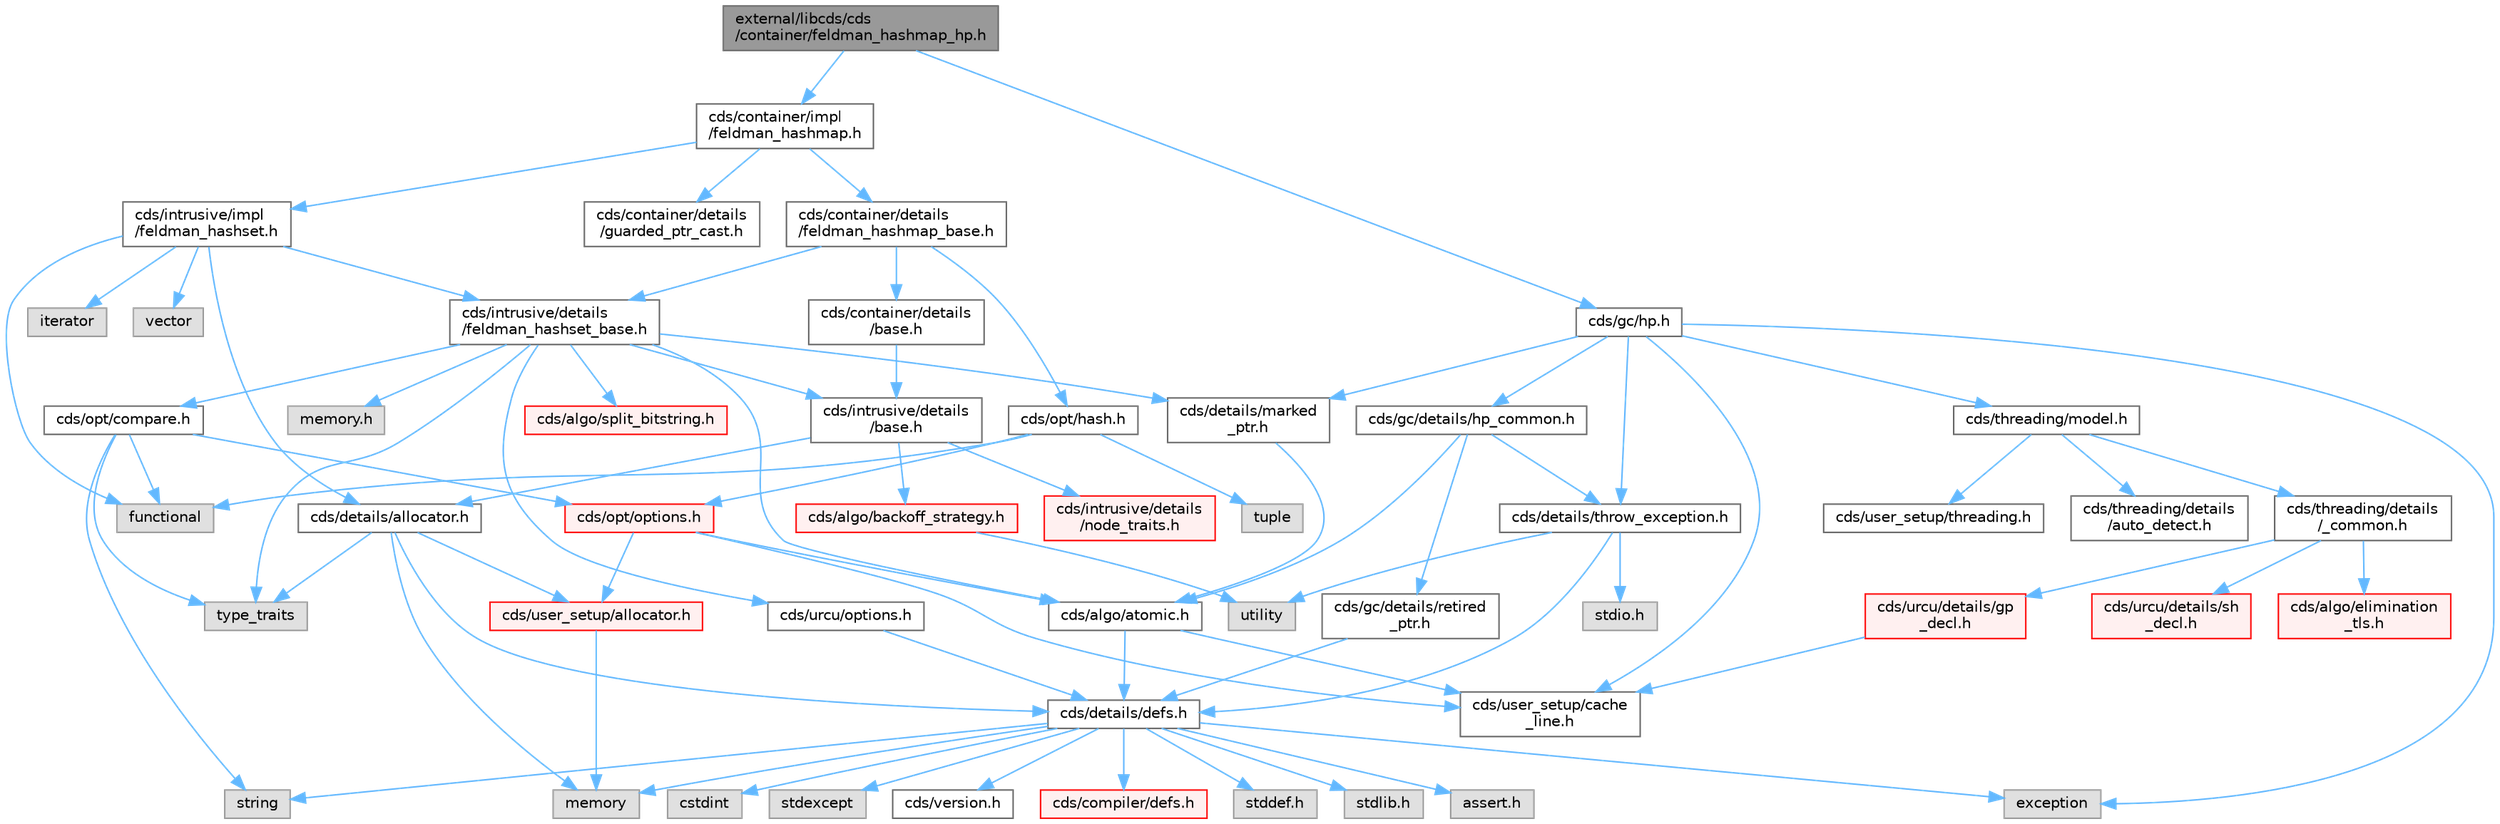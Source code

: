 digraph "external/libcds/cds/container/feldman_hashmap_hp.h"
{
 // LATEX_PDF_SIZE
  bgcolor="transparent";
  edge [fontname=Helvetica,fontsize=10,labelfontname=Helvetica,labelfontsize=10];
  node [fontname=Helvetica,fontsize=10,shape=box,height=0.2,width=0.4];
  Node1 [id="Node000001",label="external/libcds/cds\l/container/feldman_hashmap_hp.h",height=0.2,width=0.4,color="gray40", fillcolor="grey60", style="filled", fontcolor="black",tooltip=" "];
  Node1 -> Node2 [id="edge1_Node000001_Node000002",color="steelblue1",style="solid",tooltip=" "];
  Node2 [id="Node000002",label="cds/container/impl\l/feldman_hashmap.h",height=0.2,width=0.4,color="grey40", fillcolor="white", style="filled",URL="$feldman__hashmap_8h.html",tooltip=" "];
  Node2 -> Node3 [id="edge2_Node000002_Node000003",color="steelblue1",style="solid",tooltip=" "];
  Node3 [id="Node000003",label="cds/intrusive/impl\l/feldman_hashset.h",height=0.2,width=0.4,color="grey40", fillcolor="white", style="filled",URL="$intrusive_2impl_2feldman__hashset_8h.html",tooltip=" "];
  Node3 -> Node4 [id="edge3_Node000003_Node000004",color="steelblue1",style="solid",tooltip=" "];
  Node4 [id="Node000004",label="functional",height=0.2,width=0.4,color="grey60", fillcolor="#E0E0E0", style="filled",tooltip=" "];
  Node3 -> Node5 [id="edge4_Node000003_Node000005",color="steelblue1",style="solid",tooltip=" "];
  Node5 [id="Node000005",label="iterator",height=0.2,width=0.4,color="grey60", fillcolor="#E0E0E0", style="filled",tooltip=" "];
  Node3 -> Node6 [id="edge5_Node000003_Node000006",color="steelblue1",style="solid",tooltip=" "];
  Node6 [id="Node000006",label="vector",height=0.2,width=0.4,color="grey60", fillcolor="#E0E0E0", style="filled",tooltip=" "];
  Node3 -> Node7 [id="edge6_Node000003_Node000007",color="steelblue1",style="solid",tooltip=" "];
  Node7 [id="Node000007",label="cds/intrusive/details\l/feldman_hashset_base.h",height=0.2,width=0.4,color="grey40", fillcolor="white", style="filled",URL="$intrusive_2details_2feldman__hashset__base_8h.html",tooltip=" "];
  Node7 -> Node8 [id="edge7_Node000007_Node000008",color="steelblue1",style="solid",tooltip=" "];
  Node8 [id="Node000008",label="memory.h",height=0.2,width=0.4,color="grey60", fillcolor="#E0E0E0", style="filled",tooltip=" "];
  Node7 -> Node9 [id="edge8_Node000007_Node000009",color="steelblue1",style="solid",tooltip=" "];
  Node9 [id="Node000009",label="type_traits",height=0.2,width=0.4,color="grey60", fillcolor="#E0E0E0", style="filled",tooltip=" "];
  Node7 -> Node10 [id="edge9_Node000007_Node000010",color="steelblue1",style="solid",tooltip=" "];
  Node10 [id="Node000010",label="cds/intrusive/details\l/base.h",height=0.2,width=0.4,color="grey40", fillcolor="white", style="filled",URL="$external_2libcds_2cds_2intrusive_2details_2base_8h.html",tooltip=" "];
  Node10 -> Node11 [id="edge10_Node000010_Node000011",color="steelblue1",style="solid",tooltip=" "];
  Node11 [id="Node000011",label="cds/intrusive/details\l/node_traits.h",height=0.2,width=0.4,color="red", fillcolor="#FFF0F0", style="filled",URL="$node__traits_8h.html",tooltip=" "];
  Node10 -> Node46 [id="edge11_Node000010_Node000046",color="steelblue1",style="solid",tooltip=" "];
  Node46 [id="Node000046",label="cds/details/allocator.h",height=0.2,width=0.4,color="grey40", fillcolor="white", style="filled",URL="$external_2libcds_2cds_2details_2allocator_8h.html",tooltip=" "];
  Node46 -> Node9 [id="edge12_Node000046_Node000009",color="steelblue1",style="solid",tooltip=" "];
  Node46 -> Node24 [id="edge13_Node000046_Node000024",color="steelblue1",style="solid",tooltip=" "];
  Node24 [id="Node000024",label="memory",height=0.2,width=0.4,color="grey60", fillcolor="#E0E0E0", style="filled",tooltip=" "];
  Node46 -> Node16 [id="edge14_Node000046_Node000016",color="steelblue1",style="solid",tooltip=" "];
  Node16 [id="Node000016",label="cds/details/defs.h",height=0.2,width=0.4,color="grey40", fillcolor="white", style="filled",URL="$details_2defs_8h.html",tooltip=" "];
  Node16 -> Node17 [id="edge15_Node000016_Node000017",color="steelblue1",style="solid",tooltip=" "];
  Node17 [id="Node000017",label="stddef.h",height=0.2,width=0.4,color="grey60", fillcolor="#E0E0E0", style="filled",tooltip=" "];
  Node16 -> Node18 [id="edge16_Node000016_Node000018",color="steelblue1",style="solid",tooltip=" "];
  Node18 [id="Node000018",label="stdlib.h",height=0.2,width=0.4,color="grey60", fillcolor="#E0E0E0", style="filled",tooltip=" "];
  Node16 -> Node19 [id="edge17_Node000016_Node000019",color="steelblue1",style="solid",tooltip=" "];
  Node19 [id="Node000019",label="assert.h",height=0.2,width=0.4,color="grey60", fillcolor="#E0E0E0", style="filled",tooltip=" "];
  Node16 -> Node20 [id="edge18_Node000016_Node000020",color="steelblue1",style="solid",tooltip=" "];
  Node20 [id="Node000020",label="cstdint",height=0.2,width=0.4,color="grey60", fillcolor="#E0E0E0", style="filled",tooltip=" "];
  Node16 -> Node21 [id="edge19_Node000016_Node000021",color="steelblue1",style="solid",tooltip=" "];
  Node21 [id="Node000021",label="exception",height=0.2,width=0.4,color="grey60", fillcolor="#E0E0E0", style="filled",tooltip=" "];
  Node16 -> Node22 [id="edge20_Node000016_Node000022",color="steelblue1",style="solid",tooltip=" "];
  Node22 [id="Node000022",label="stdexcept",height=0.2,width=0.4,color="grey60", fillcolor="#E0E0E0", style="filled",tooltip=" "];
  Node16 -> Node23 [id="edge21_Node000016_Node000023",color="steelblue1",style="solid",tooltip=" "];
  Node23 [id="Node000023",label="string",height=0.2,width=0.4,color="grey60", fillcolor="#E0E0E0", style="filled",tooltip=" "];
  Node16 -> Node24 [id="edge22_Node000016_Node000024",color="steelblue1",style="solid",tooltip=" "];
  Node16 -> Node25 [id="edge23_Node000016_Node000025",color="steelblue1",style="solid",tooltip=" "];
  Node25 [id="Node000025",label="cds/version.h",height=0.2,width=0.4,color="grey40", fillcolor="white", style="filled",URL="$external_2libcds_2cds_2version_8h.html",tooltip=" "];
  Node16 -> Node26 [id="edge24_Node000016_Node000026",color="steelblue1",style="solid",tooltip=" "];
  Node26 [id="Node000026",label="cds/compiler/defs.h",height=0.2,width=0.4,color="red", fillcolor="#FFF0F0", style="filled",URL="$compiler_2defs_8h.html",tooltip=" "];
  Node46 -> Node29 [id="edge25_Node000046_Node000029",color="steelblue1",style="solid",tooltip=" "];
  Node29 [id="Node000029",label="cds/user_setup/allocator.h",height=0.2,width=0.4,color="red", fillcolor="#FFF0F0", style="filled",URL="$external_2libcds_2cds_2user__setup_2allocator_8h.html",tooltip="Default implementation of allocator classes."];
  Node29 -> Node24 [id="edge26_Node000029_Node000024",color="steelblue1",style="solid",tooltip=" "];
  Node10 -> Node47 [id="edge27_Node000010_Node000047",color="steelblue1",style="solid",tooltip=" "];
  Node47 [id="Node000047",label="cds/algo/backoff_strategy.h",height=0.2,width=0.4,color="red", fillcolor="#FFF0F0", style="filled",URL="$backoff__strategy_8h.html",tooltip=" "];
  Node47 -> Node43 [id="edge28_Node000047_Node000043",color="steelblue1",style="solid",tooltip=" "];
  Node43 [id="Node000043",label="utility",height=0.2,width=0.4,color="grey60", fillcolor="#E0E0E0", style="filled",tooltip=" "];
  Node7 -> Node51 [id="edge29_Node000007_Node000051",color="steelblue1",style="solid",tooltip=" "];
  Node51 [id="Node000051",label="cds/opt/compare.h",height=0.2,width=0.4,color="grey40", fillcolor="white", style="filled",URL="$external_2libcds_2cds_2opt_2compare_8h.html",tooltip=" "];
  Node51 -> Node9 [id="edge30_Node000051_Node000009",color="steelblue1",style="solid",tooltip=" "];
  Node51 -> Node4 [id="edge31_Node000051_Node000004",color="steelblue1",style="solid",tooltip=" "];
  Node51 -> Node23 [id="edge32_Node000051_Node000023",color="steelblue1",style="solid",tooltip=" "];
  Node51 -> Node13 [id="edge33_Node000051_Node000013",color="steelblue1",style="solid",tooltip=" "];
  Node13 [id="Node000013",label="cds/opt/options.h",height=0.2,width=0.4,color="red", fillcolor="#FFF0F0", style="filled",URL="$opt_2options_8h.html",tooltip=" "];
  Node13 -> Node29 [id="edge34_Node000013_Node000029",color="steelblue1",style="solid",tooltip=" "];
  Node13 -> Node44 [id="edge35_Node000013_Node000044",color="steelblue1",style="solid",tooltip=" "];
  Node44 [id="Node000044",label="cds/user_setup/cache\l_line.h",height=0.2,width=0.4,color="grey40", fillcolor="white", style="filled",URL="$cache__line_8h.html",tooltip="Cache-line size definition"];
  Node13 -> Node45 [id="edge36_Node000013_Node000045",color="steelblue1",style="solid",tooltip=" "];
  Node45 [id="Node000045",label="cds/algo/atomic.h",height=0.2,width=0.4,color="grey40", fillcolor="white", style="filled",URL="$external_2libcds_2cds_2algo_2atomic_8h.html",tooltip=" "];
  Node45 -> Node16 [id="edge37_Node000045_Node000016",color="steelblue1",style="solid",tooltip=" "];
  Node45 -> Node44 [id="edge38_Node000045_Node000044",color="steelblue1",style="solid",tooltip=" "];
  Node7 -> Node45 [id="edge39_Node000007_Node000045",color="steelblue1",style="solid",tooltip=" "];
  Node7 -> Node52 [id="edge40_Node000007_Node000052",color="steelblue1",style="solid",tooltip=" "];
  Node52 [id="Node000052",label="cds/algo/split_bitstring.h",height=0.2,width=0.4,color="red", fillcolor="#FFF0F0", style="filled",URL="$split__bitstring_8h.html",tooltip=" "];
  Node7 -> Node54 [id="edge41_Node000007_Node000054",color="steelblue1",style="solid",tooltip=" "];
  Node54 [id="Node000054",label="cds/details/marked\l_ptr.h",height=0.2,width=0.4,color="grey40", fillcolor="white", style="filled",URL="$marked__ptr_8h.html",tooltip=" "];
  Node54 -> Node45 [id="edge42_Node000054_Node000045",color="steelblue1",style="solid",tooltip=" "];
  Node7 -> Node55 [id="edge43_Node000007_Node000055",color="steelblue1",style="solid",tooltip=" "];
  Node55 [id="Node000055",label="cds/urcu/options.h",height=0.2,width=0.4,color="grey40", fillcolor="white", style="filled",URL="$urcu_2options_8h.html",tooltip=" "];
  Node55 -> Node16 [id="edge44_Node000055_Node000016",color="steelblue1",style="solid",tooltip=" "];
  Node3 -> Node46 [id="edge45_Node000003_Node000046",color="steelblue1",style="solid",tooltip=" "];
  Node2 -> Node56 [id="edge46_Node000002_Node000056",color="steelblue1",style="solid",tooltip=" "];
  Node56 [id="Node000056",label="cds/container/details\l/feldman_hashmap_base.h",height=0.2,width=0.4,color="grey40", fillcolor="white", style="filled",URL="$feldman__hashmap__base_8h.html",tooltip=" "];
  Node56 -> Node7 [id="edge47_Node000056_Node000007",color="steelblue1",style="solid",tooltip=" "];
  Node56 -> Node57 [id="edge48_Node000056_Node000057",color="steelblue1",style="solid",tooltip=" "];
  Node57 [id="Node000057",label="cds/container/details\l/base.h",height=0.2,width=0.4,color="grey40", fillcolor="white", style="filled",URL="$external_2libcds_2cds_2container_2details_2base_8h.html",tooltip=" "];
  Node57 -> Node10 [id="edge49_Node000057_Node000010",color="steelblue1",style="solid",tooltip=" "];
  Node56 -> Node58 [id="edge50_Node000056_Node000058",color="steelblue1",style="solid",tooltip=" "];
  Node58 [id="Node000058",label="cds/opt/hash.h",height=0.2,width=0.4,color="grey40", fillcolor="white", style="filled",URL="$external_2libcds_2cds_2opt_2hash_8h.html",tooltip=" "];
  Node58 -> Node59 [id="edge51_Node000058_Node000059",color="steelblue1",style="solid",tooltip=" "];
  Node59 [id="Node000059",label="tuple",height=0.2,width=0.4,color="grey60", fillcolor="#E0E0E0", style="filled",tooltip=" "];
  Node58 -> Node4 [id="edge52_Node000058_Node000004",color="steelblue1",style="solid",tooltip=" "];
  Node58 -> Node13 [id="edge53_Node000058_Node000013",color="steelblue1",style="solid",tooltip=" "];
  Node2 -> Node60 [id="edge54_Node000002_Node000060",color="steelblue1",style="solid",tooltip=" "];
  Node60 [id="Node000060",label="cds/container/details\l/guarded_ptr_cast.h",height=0.2,width=0.4,color="grey40", fillcolor="white", style="filled",URL="$guarded__ptr__cast_8h.html",tooltip=" "];
  Node1 -> Node61 [id="edge55_Node000001_Node000061",color="steelblue1",style="solid",tooltip=" "];
  Node61 [id="Node000061",label="cds/gc/hp.h",height=0.2,width=0.4,color="grey40", fillcolor="white", style="filled",URL="$hp_8h.html",tooltip=" "];
  Node61 -> Node21 [id="edge56_Node000061_Node000021",color="steelblue1",style="solid",tooltip=" "];
  Node61 -> Node62 [id="edge57_Node000061_Node000062",color="steelblue1",style="solid",tooltip=" "];
  Node62 [id="Node000062",label="cds/gc/details/hp_common.h",height=0.2,width=0.4,color="grey40", fillcolor="white", style="filled",URL="$hp__common_8h.html",tooltip=" "];
  Node62 -> Node45 [id="edge58_Node000062_Node000045",color="steelblue1",style="solid",tooltip=" "];
  Node62 -> Node63 [id="edge59_Node000062_Node000063",color="steelblue1",style="solid",tooltip=" "];
  Node63 [id="Node000063",label="cds/gc/details/retired\l_ptr.h",height=0.2,width=0.4,color="grey40", fillcolor="white", style="filled",URL="$retired__ptr_8h.html",tooltip=" "];
  Node63 -> Node16 [id="edge60_Node000063_Node000016",color="steelblue1",style="solid",tooltip=" "];
  Node62 -> Node41 [id="edge61_Node000062_Node000041",color="steelblue1",style="solid",tooltip=" "];
  Node41 [id="Node000041",label="cds/details/throw_exception.h",height=0.2,width=0.4,color="grey40", fillcolor="white", style="filled",URL="$throw__exception_8h.html",tooltip=" "];
  Node41 -> Node16 [id="edge62_Node000041_Node000016",color="steelblue1",style="solid",tooltip=" "];
  Node41 -> Node42 [id="edge63_Node000041_Node000042",color="steelblue1",style="solid",tooltip=" "];
  Node42 [id="Node000042",label="stdio.h",height=0.2,width=0.4,color="grey60", fillcolor="#E0E0E0", style="filled",tooltip=" "];
  Node41 -> Node43 [id="edge64_Node000041_Node000043",color="steelblue1",style="solid",tooltip=" "];
  Node61 -> Node64 [id="edge65_Node000061_Node000064",color="steelblue1",style="solid",tooltip=" "];
  Node64 [id="Node000064",label="cds/threading/model.h",height=0.2,width=0.4,color="grey40", fillcolor="white", style="filled",URL="$model_8h.html",tooltip=" "];
  Node64 -> Node65 [id="edge66_Node000064_Node000065",color="steelblue1",style="solid",tooltip=" "];
  Node65 [id="Node000065",label="cds/threading/details\l/_common.h",height=0.2,width=0.4,color="grey40", fillcolor="white", style="filled",URL="$__common_8h.html",tooltip=" "];
  Node65 -> Node66 [id="edge67_Node000065_Node000066",color="steelblue1",style="solid",tooltip=" "];
  Node66 [id="Node000066",label="cds/urcu/details/gp\l_decl.h",height=0.2,width=0.4,color="red", fillcolor="#FFF0F0", style="filled",URL="$gp__decl_8h.html",tooltip=" "];
  Node66 -> Node44 [id="edge68_Node000066_Node000044",color="steelblue1",style="solid",tooltip=" "];
  Node65 -> Node71 [id="edge69_Node000065_Node000071",color="steelblue1",style="solid",tooltip=" "];
  Node71 [id="Node000071",label="cds/urcu/details/sh\l_decl.h",height=0.2,width=0.4,color="red", fillcolor="#FFF0F0", style="filled",URL="$sh__decl_8h.html",tooltip=" "];
  Node65 -> Node72 [id="edge70_Node000065_Node000072",color="steelblue1",style="solid",tooltip=" "];
  Node72 [id="Node000072",label="cds/algo/elimination\l_tls.h",height=0.2,width=0.4,color="red", fillcolor="#FFF0F0", style="filled",URL="$elimination__tls_8h.html",tooltip=" "];
  Node64 -> Node73 [id="edge71_Node000064_Node000073",color="steelblue1",style="solid",tooltip=" "];
  Node73 [id="Node000073",label="cds/user_setup/threading.h",height=0.2,width=0.4,color="grey40", fillcolor="white", style="filled",URL="$external_2libcds_2cds_2user__setup_2threading_8h.html",tooltip=" "];
  Node64 -> Node74 [id="edge72_Node000064_Node000074",color="steelblue1",style="solid",tooltip=" "];
  Node74 [id="Node000074",label="cds/threading/details\l/auto_detect.h",height=0.2,width=0.4,color="grey40", fillcolor="white", style="filled",URL="$auto__detect_8h.html",tooltip=" "];
  Node61 -> Node41 [id="edge73_Node000061_Node000041",color="steelblue1",style="solid",tooltip=" "];
  Node61 -> Node54 [id="edge74_Node000061_Node000054",color="steelblue1",style="solid",tooltip=" "];
  Node61 -> Node44 [id="edge75_Node000061_Node000044",color="steelblue1",style="solid",tooltip=" "];
}
